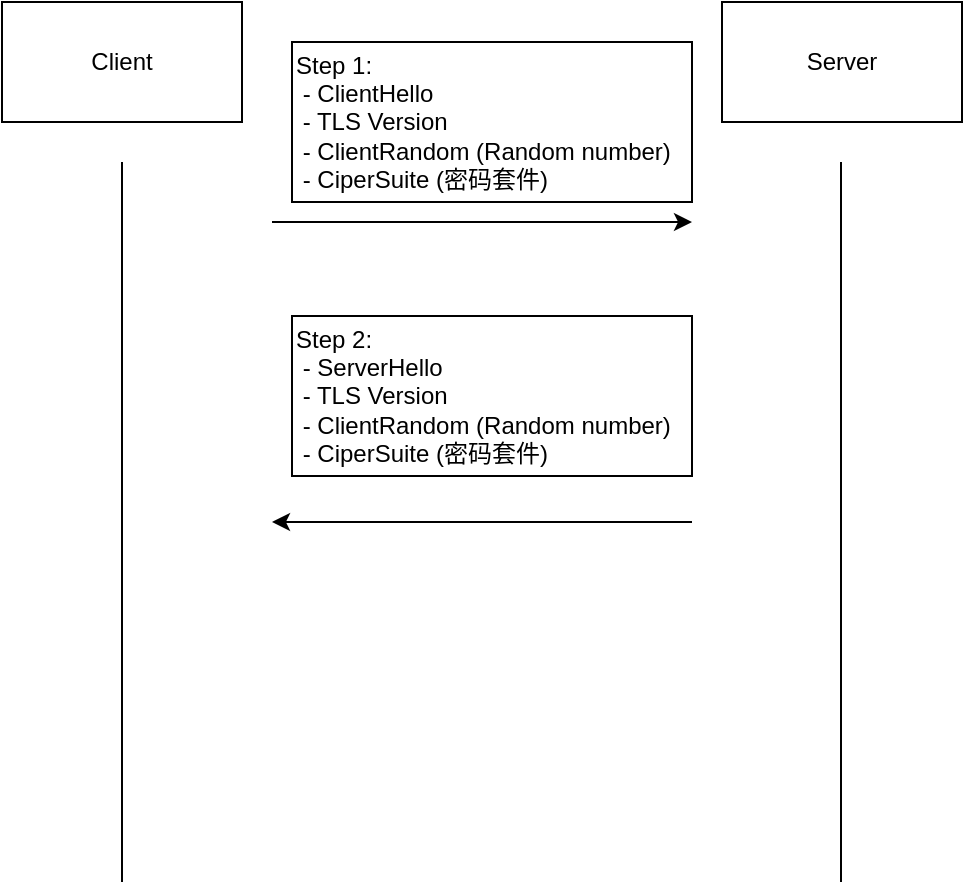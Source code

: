 <mxfile version="24.8.3">
  <diagram name="Page-1" id="uMNOheOscYkGIxSiR77a">
    <mxGraphModel dx="984" dy="570" grid="1" gridSize="10" guides="1" tooltips="1" connect="1" arrows="1" fold="1" page="1" pageScale="1" pageWidth="850" pageHeight="1100" math="0" shadow="0">
      <root>
        <mxCell id="0" />
        <mxCell id="1" parent="0" />
        <mxCell id="xx1SV5Rz_pCyhEU23e-b-1" value="Client" style="rounded=0;whiteSpace=wrap;html=1;" vertex="1" parent="1">
          <mxGeometry x="80" y="80" width="120" height="60" as="geometry" />
        </mxCell>
        <mxCell id="xx1SV5Rz_pCyhEU23e-b-2" value="Server" style="rounded=0;whiteSpace=wrap;html=1;" vertex="1" parent="1">
          <mxGeometry x="440" y="80" width="120" height="60" as="geometry" />
        </mxCell>
        <mxCell id="xx1SV5Rz_pCyhEU23e-b-3" value="" style="endArrow=classic;html=1;rounded=0;" edge="1" parent="1">
          <mxGeometry width="50" height="50" relative="1" as="geometry">
            <mxPoint x="215" y="190" as="sourcePoint" />
            <mxPoint x="425" y="190" as="targetPoint" />
          </mxGeometry>
        </mxCell>
        <mxCell id="xx1SV5Rz_pCyhEU23e-b-4" value="" style="endArrow=none;html=1;rounded=0;" edge="1" parent="1">
          <mxGeometry width="50" height="50" relative="1" as="geometry">
            <mxPoint x="140" y="520" as="sourcePoint" />
            <mxPoint x="140" y="160" as="targetPoint" />
          </mxGeometry>
        </mxCell>
        <mxCell id="xx1SV5Rz_pCyhEU23e-b-5" value="" style="endArrow=none;html=1;rounded=0;" edge="1" parent="1">
          <mxGeometry width="50" height="50" relative="1" as="geometry">
            <mxPoint x="499.5" y="520" as="sourcePoint" />
            <mxPoint x="499.5" y="160" as="targetPoint" />
          </mxGeometry>
        </mxCell>
        <mxCell id="xx1SV5Rz_pCyhEU23e-b-7" value="&lt;span style=&quot;&quot;&gt;Step 1:&amp;nbsp;&lt;/span&gt;&lt;br style=&quot;&quot;&gt;&lt;span style=&quot;&quot;&gt;&amp;nbsp;- ClientHello&lt;/span&gt;&lt;br style=&quot;&quot;&gt;&lt;span style=&quot;&quot;&gt;&amp;nbsp;- TLS Version&amp;nbsp;&lt;/span&gt;&lt;br style=&quot;&quot;&gt;&lt;span style=&quot;&quot;&gt;&amp;nbsp;- ClientRandom (Random number)&lt;/span&gt;&lt;br style=&quot;&quot;&gt;&lt;span style=&quot;&quot;&gt;&amp;nbsp;- CiperSuite (密码套件)&lt;/span&gt;" style="text;strokeColor=default;align=left;fillColor=none;html=1;verticalAlign=middle;whiteSpace=wrap;rounded=0;" vertex="1" parent="1">
          <mxGeometry x="225" y="100" width="200" height="80" as="geometry" />
        </mxCell>
        <mxCell id="xx1SV5Rz_pCyhEU23e-b-10" value="&lt;span style=&quot;&quot;&gt;Step 2:&amp;nbsp;&lt;/span&gt;&lt;br style=&quot;&quot;&gt;&lt;span style=&quot;&quot;&gt;&amp;nbsp;- ServerHello&lt;/span&gt;&lt;br style=&quot;&quot;&gt;&lt;span style=&quot;&quot;&gt;&amp;nbsp;- TLS Version&amp;nbsp;&lt;/span&gt;&lt;br style=&quot;&quot;&gt;&lt;span style=&quot;&quot;&gt;&amp;nbsp;- ClientRandom (Random number)&lt;/span&gt;&lt;br style=&quot;&quot;&gt;&lt;span style=&quot;&quot;&gt;&amp;nbsp;- CiperSuite (密码套件)&lt;/span&gt;" style="text;strokeColor=default;align=left;fillColor=none;html=1;verticalAlign=middle;whiteSpace=wrap;rounded=0;" vertex="1" parent="1">
          <mxGeometry x="225" y="237" width="200" height="80" as="geometry" />
        </mxCell>
        <mxCell id="xx1SV5Rz_pCyhEU23e-b-11" value="" style="endArrow=classic;html=1;rounded=0;" edge="1" parent="1">
          <mxGeometry width="50" height="50" relative="1" as="geometry">
            <mxPoint x="425" y="340" as="sourcePoint" />
            <mxPoint x="215" y="340" as="targetPoint" />
          </mxGeometry>
        </mxCell>
      </root>
    </mxGraphModel>
  </diagram>
</mxfile>
